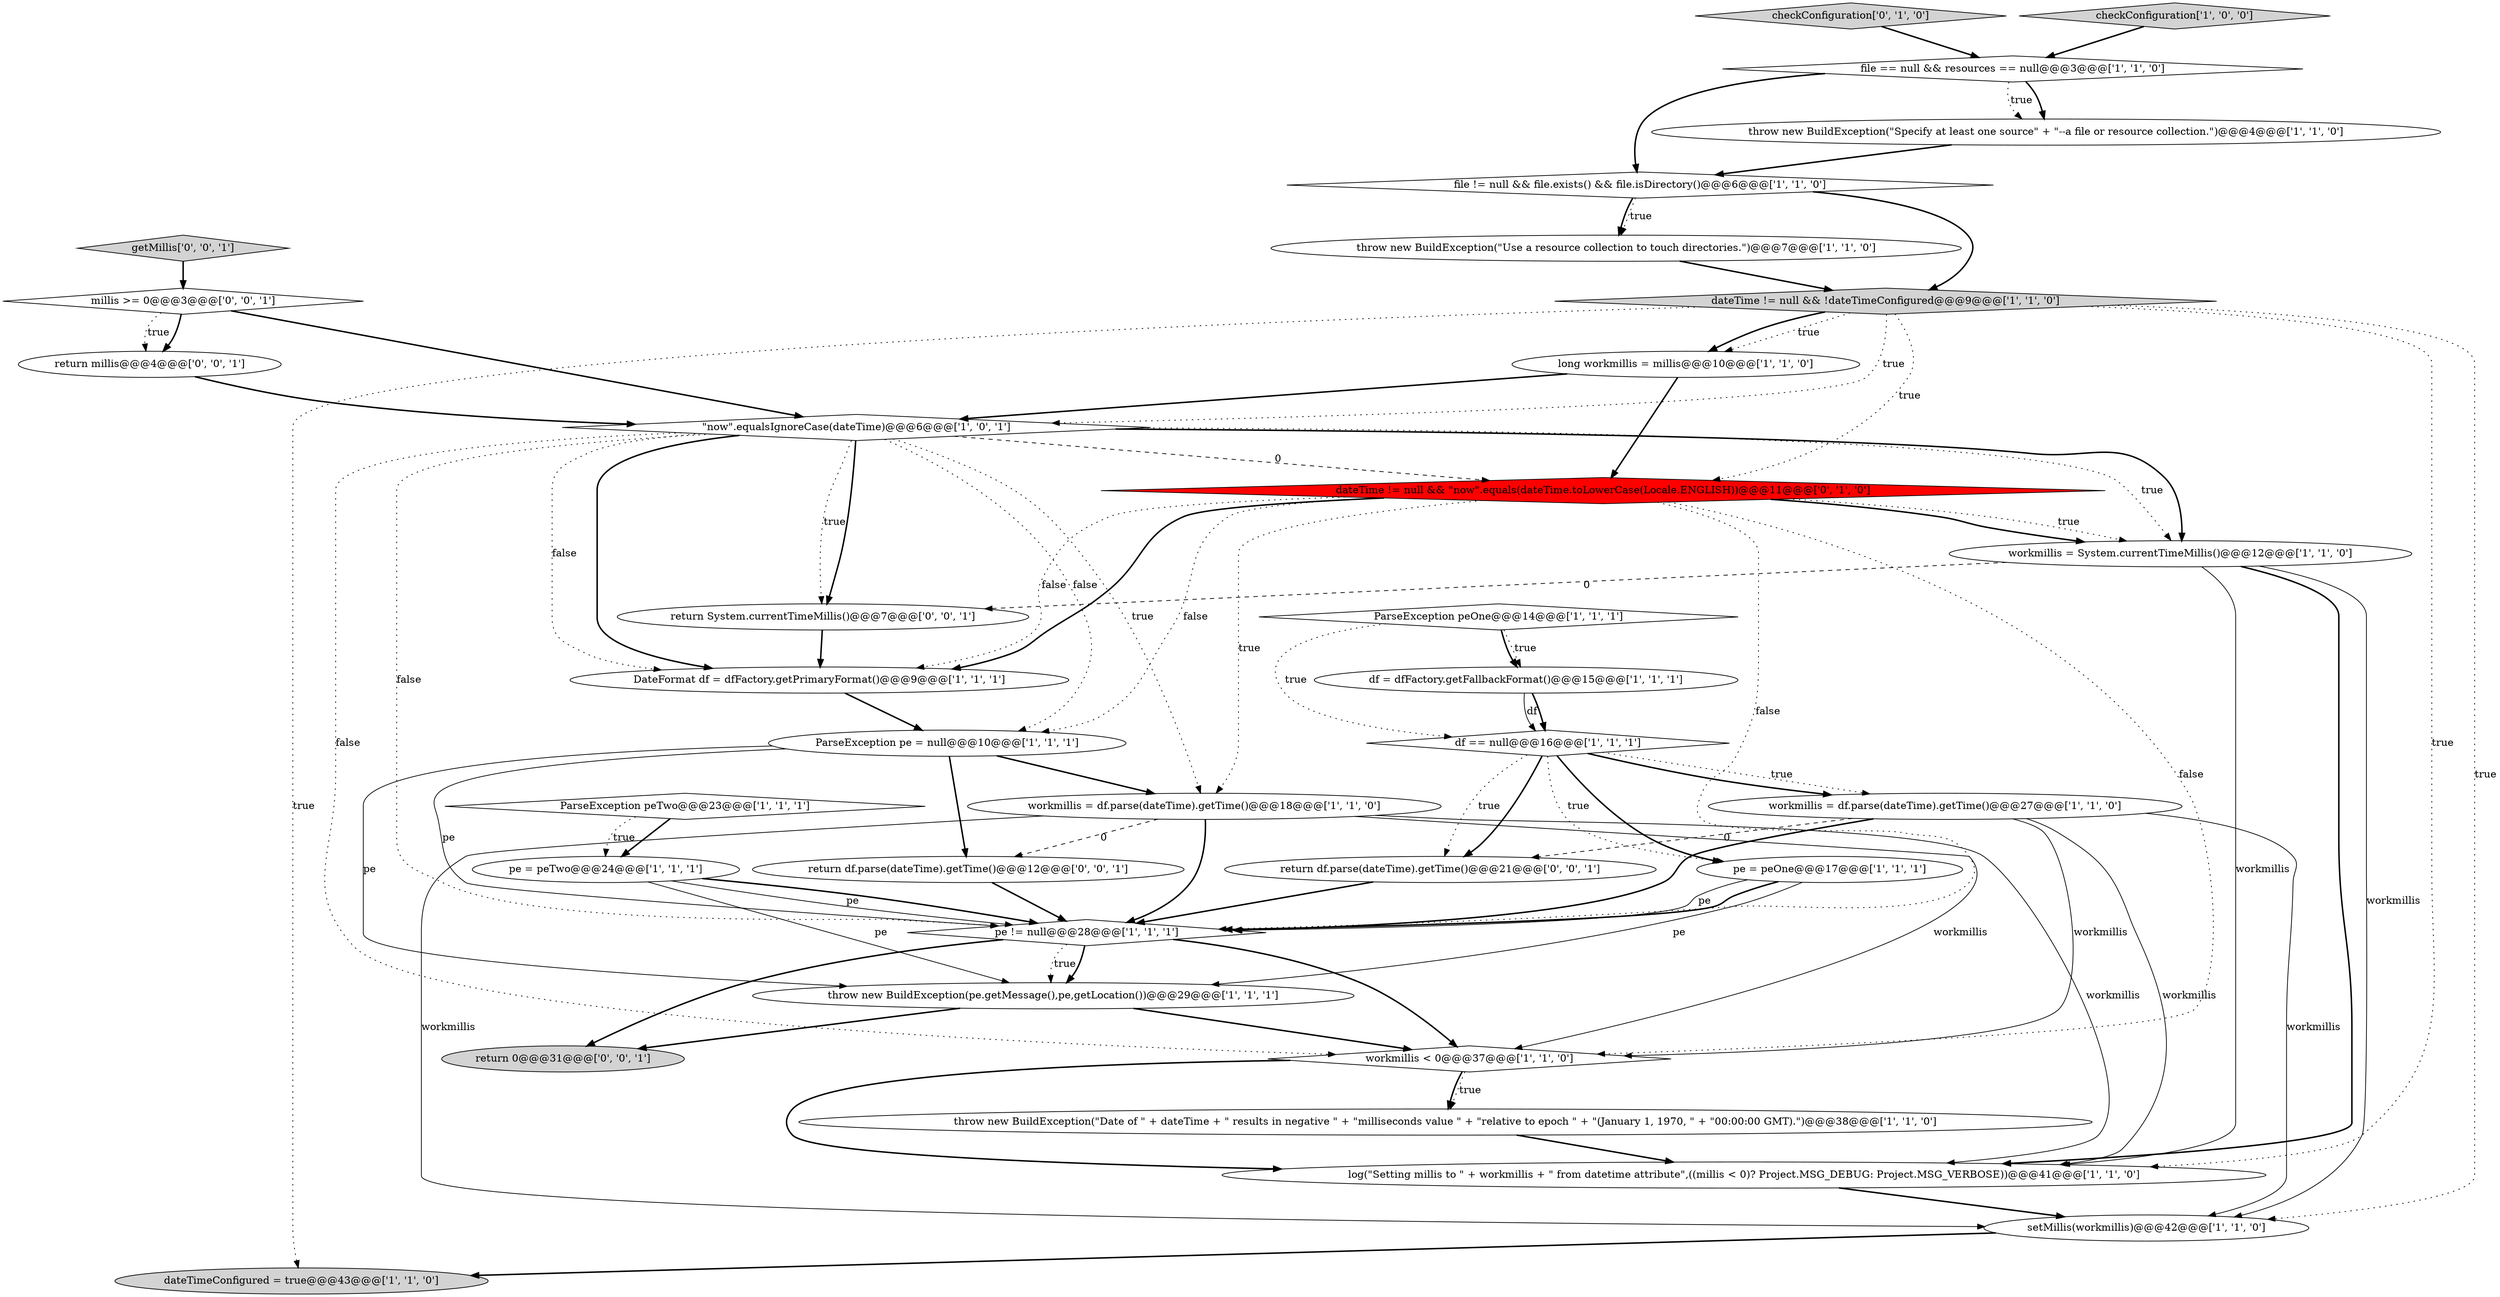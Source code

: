 digraph {
24 [style = filled, label = "log(\"Setting millis to \" + workmillis + \" from datetime attribute\",((millis < 0)? Project.MSG_DEBUG: Project.MSG_VERBOSE))@@@41@@@['1', '1', '0']", fillcolor = white, shape = ellipse image = "AAA0AAABBB1BBB"];
4 [style = filled, label = "workmillis = df.parse(dateTime).getTime()@@@18@@@['1', '1', '0']", fillcolor = white, shape = ellipse image = "AAA0AAABBB1BBB"];
32 [style = filled, label = "return millis@@@4@@@['0', '0', '1']", fillcolor = white, shape = ellipse image = "AAA0AAABBB3BBB"];
28 [style = filled, label = "return 0@@@31@@@['0', '0', '1']", fillcolor = lightgray, shape = ellipse image = "AAA0AAABBB3BBB"];
11 [style = filled, label = "ParseException peOne@@@14@@@['1', '1', '1']", fillcolor = white, shape = diamond image = "AAA0AAABBB1BBB"];
13 [style = filled, label = "file != null && file.exists() && file.isDirectory()@@@6@@@['1', '1', '0']", fillcolor = white, shape = diamond image = "AAA0AAABBB1BBB"];
34 [style = filled, label = "getMillis['0', '0', '1']", fillcolor = lightgray, shape = diamond image = "AAA0AAABBB3BBB"];
21 [style = filled, label = "workmillis < 0@@@37@@@['1', '1', '0']", fillcolor = white, shape = diamond image = "AAA0AAABBB1BBB"];
26 [style = filled, label = "dateTime != null && \"now\".equals(dateTime.toLowerCase(Locale.ENGLISH))@@@11@@@['0', '1', '0']", fillcolor = red, shape = diamond image = "AAA1AAABBB2BBB"];
8 [style = filled, label = "pe != null@@@28@@@['1', '1', '1']", fillcolor = white, shape = diamond image = "AAA0AAABBB1BBB"];
7 [style = filled, label = "pe = peOne@@@17@@@['1', '1', '1']", fillcolor = white, shape = ellipse image = "AAA0AAABBB1BBB"];
29 [style = filled, label = "millis >= 0@@@3@@@['0', '0', '1']", fillcolor = white, shape = diamond image = "AAA0AAABBB3BBB"];
22 [style = filled, label = "throw new BuildException(pe.getMessage(),pe,getLocation())@@@29@@@['1', '1', '1']", fillcolor = white, shape = ellipse image = "AAA0AAABBB1BBB"];
27 [style = filled, label = "checkConfiguration['0', '1', '0']", fillcolor = lightgray, shape = diamond image = "AAA0AAABBB2BBB"];
31 [style = filled, label = "return df.parse(dateTime).getTime()@@@21@@@['0', '0', '1']", fillcolor = white, shape = ellipse image = "AAA0AAABBB3BBB"];
33 [style = filled, label = "return df.parse(dateTime).getTime()@@@12@@@['0', '0', '1']", fillcolor = white, shape = ellipse image = "AAA0AAABBB3BBB"];
15 [style = filled, label = "pe = peTwo@@@24@@@['1', '1', '1']", fillcolor = white, shape = ellipse image = "AAA0AAABBB1BBB"];
14 [style = filled, label = "df == null@@@16@@@['1', '1', '1']", fillcolor = white, shape = diamond image = "AAA0AAABBB1BBB"];
10 [style = filled, label = "\"now\".equalsIgnoreCase(dateTime)@@@6@@@['1', '0', '1']", fillcolor = white, shape = diamond image = "AAA0AAABBB1BBB"];
20 [style = filled, label = "checkConfiguration['1', '0', '0']", fillcolor = lightgray, shape = diamond image = "AAA0AAABBB1BBB"];
17 [style = filled, label = "throw new BuildException(\"Use a resource collection to touch directories.\")@@@7@@@['1', '1', '0']", fillcolor = white, shape = ellipse image = "AAA0AAABBB1BBB"];
6 [style = filled, label = "df = dfFactory.getFallbackFormat()@@@15@@@['1', '1', '1']", fillcolor = white, shape = ellipse image = "AAA0AAABBB1BBB"];
12 [style = filled, label = "file == null && resources == null@@@3@@@['1', '1', '0']", fillcolor = white, shape = diamond image = "AAA0AAABBB1BBB"];
0 [style = filled, label = "ParseException pe = null@@@10@@@['1', '1', '1']", fillcolor = white, shape = ellipse image = "AAA0AAABBB1BBB"];
30 [style = filled, label = "return System.currentTimeMillis()@@@7@@@['0', '0', '1']", fillcolor = white, shape = ellipse image = "AAA0AAABBB3BBB"];
23 [style = filled, label = "dateTimeConfigured = true@@@43@@@['1', '1', '0']", fillcolor = lightgray, shape = ellipse image = "AAA0AAABBB1BBB"];
5 [style = filled, label = "workmillis = df.parse(dateTime).getTime()@@@27@@@['1', '1', '0']", fillcolor = white, shape = ellipse image = "AAA0AAABBB1BBB"];
19 [style = filled, label = "long workmillis = millis@@@10@@@['1', '1', '0']", fillcolor = white, shape = ellipse image = "AAA0AAABBB1BBB"];
25 [style = filled, label = "dateTime != null && !dateTimeConfigured@@@9@@@['1', '1', '0']", fillcolor = lightgray, shape = diamond image = "AAA0AAABBB1BBB"];
2 [style = filled, label = "DateFormat df = dfFactory.getPrimaryFormat()@@@9@@@['1', '1', '1']", fillcolor = white, shape = ellipse image = "AAA0AAABBB1BBB"];
1 [style = filled, label = "throw new BuildException(\"Specify at least one source\" + \"--a file or resource collection.\")@@@4@@@['1', '1', '0']", fillcolor = white, shape = ellipse image = "AAA0AAABBB1BBB"];
9 [style = filled, label = "ParseException peTwo@@@23@@@['1', '1', '1']", fillcolor = white, shape = diamond image = "AAA0AAABBB1BBB"];
18 [style = filled, label = "workmillis = System.currentTimeMillis()@@@12@@@['1', '1', '0']", fillcolor = white, shape = ellipse image = "AAA0AAABBB1BBB"];
3 [style = filled, label = "setMillis(workmillis)@@@42@@@['1', '1', '0']", fillcolor = white, shape = ellipse image = "AAA0AAABBB1BBB"];
16 [style = filled, label = "throw new BuildException(\"Date of \" + dateTime + \" results in negative \" + \"milliseconds value \" + \"relative to epoch \" + \"(January 1, 1970, \" + \"00:00:00 GMT).\")@@@38@@@['1', '1', '0']", fillcolor = white, shape = ellipse image = "AAA0AAABBB1BBB"];
17->25 [style = bold, label=""];
5->21 [style = solid, label="workmillis"];
18->30 [style = dashed, label="0"];
10->2 [style = dotted, label="false"];
21->24 [style = bold, label=""];
7->8 [style = bold, label=""];
4->3 [style = solid, label="workmillis"];
10->30 [style = dotted, label="true"];
4->33 [style = dashed, label="0"];
1->13 [style = bold, label=""];
14->7 [style = bold, label=""];
18->24 [style = solid, label="workmillis"];
13->17 [style = bold, label=""];
26->8 [style = dotted, label="false"];
15->22 [style = solid, label="pe"];
10->21 [style = dotted, label="false"];
26->2 [style = dotted, label="false"];
10->0 [style = dotted, label="false"];
14->7 [style = dotted, label="true"];
25->19 [style = bold, label=""];
8->22 [style = dotted, label="true"];
21->16 [style = bold, label=""];
4->8 [style = bold, label=""];
9->15 [style = dotted, label="true"];
10->4 [style = dotted, label="true"];
26->4 [style = dotted, label="true"];
25->19 [style = dotted, label="true"];
10->18 [style = dotted, label="true"];
13->25 [style = bold, label=""];
7->8 [style = solid, label="pe"];
13->17 [style = dotted, label="true"];
8->28 [style = bold, label=""];
27->12 [style = bold, label=""];
15->8 [style = solid, label="pe"];
11->14 [style = dotted, label="true"];
12->1 [style = bold, label=""];
32->10 [style = bold, label=""];
0->8 [style = solid, label="pe"];
8->22 [style = bold, label=""];
3->23 [style = bold, label=""];
4->21 [style = solid, label="workmillis"];
19->26 [style = bold, label=""];
29->32 [style = bold, label=""];
26->18 [style = dotted, label="true"];
10->2 [style = bold, label=""];
25->10 [style = dotted, label="true"];
25->23 [style = dotted, label="true"];
21->16 [style = dotted, label="true"];
33->8 [style = bold, label=""];
29->32 [style = dotted, label="true"];
25->26 [style = dotted, label="true"];
24->3 [style = bold, label=""];
10->18 [style = bold, label=""];
26->0 [style = dotted, label="false"];
34->29 [style = bold, label=""];
4->24 [style = solid, label="workmillis"];
18->24 [style = bold, label=""];
16->24 [style = bold, label=""];
0->22 [style = solid, label="pe"];
6->14 [style = solid, label="df"];
25->24 [style = dotted, label="true"];
19->10 [style = bold, label=""];
22->28 [style = bold, label=""];
18->3 [style = solid, label="workmillis"];
12->13 [style = bold, label=""];
2->0 [style = bold, label=""];
14->5 [style = dotted, label="true"];
11->6 [style = dotted, label="true"];
14->31 [style = bold, label=""];
5->31 [style = dashed, label="0"];
29->10 [style = bold, label=""];
31->8 [style = bold, label=""];
10->30 [style = bold, label=""];
15->8 [style = bold, label=""];
7->22 [style = solid, label="pe"];
14->5 [style = bold, label=""];
5->8 [style = bold, label=""];
11->6 [style = bold, label=""];
22->21 [style = bold, label=""];
12->1 [style = dotted, label="true"];
5->24 [style = solid, label="workmillis"];
5->3 [style = solid, label="workmillis"];
26->21 [style = dotted, label="false"];
6->14 [style = bold, label=""];
26->2 [style = bold, label=""];
10->26 [style = dashed, label="0"];
0->33 [style = bold, label=""];
0->4 [style = bold, label=""];
9->15 [style = bold, label=""];
10->8 [style = dotted, label="false"];
20->12 [style = bold, label=""];
25->3 [style = dotted, label="true"];
8->21 [style = bold, label=""];
14->31 [style = dotted, label="true"];
30->2 [style = bold, label=""];
26->18 [style = bold, label=""];
}
